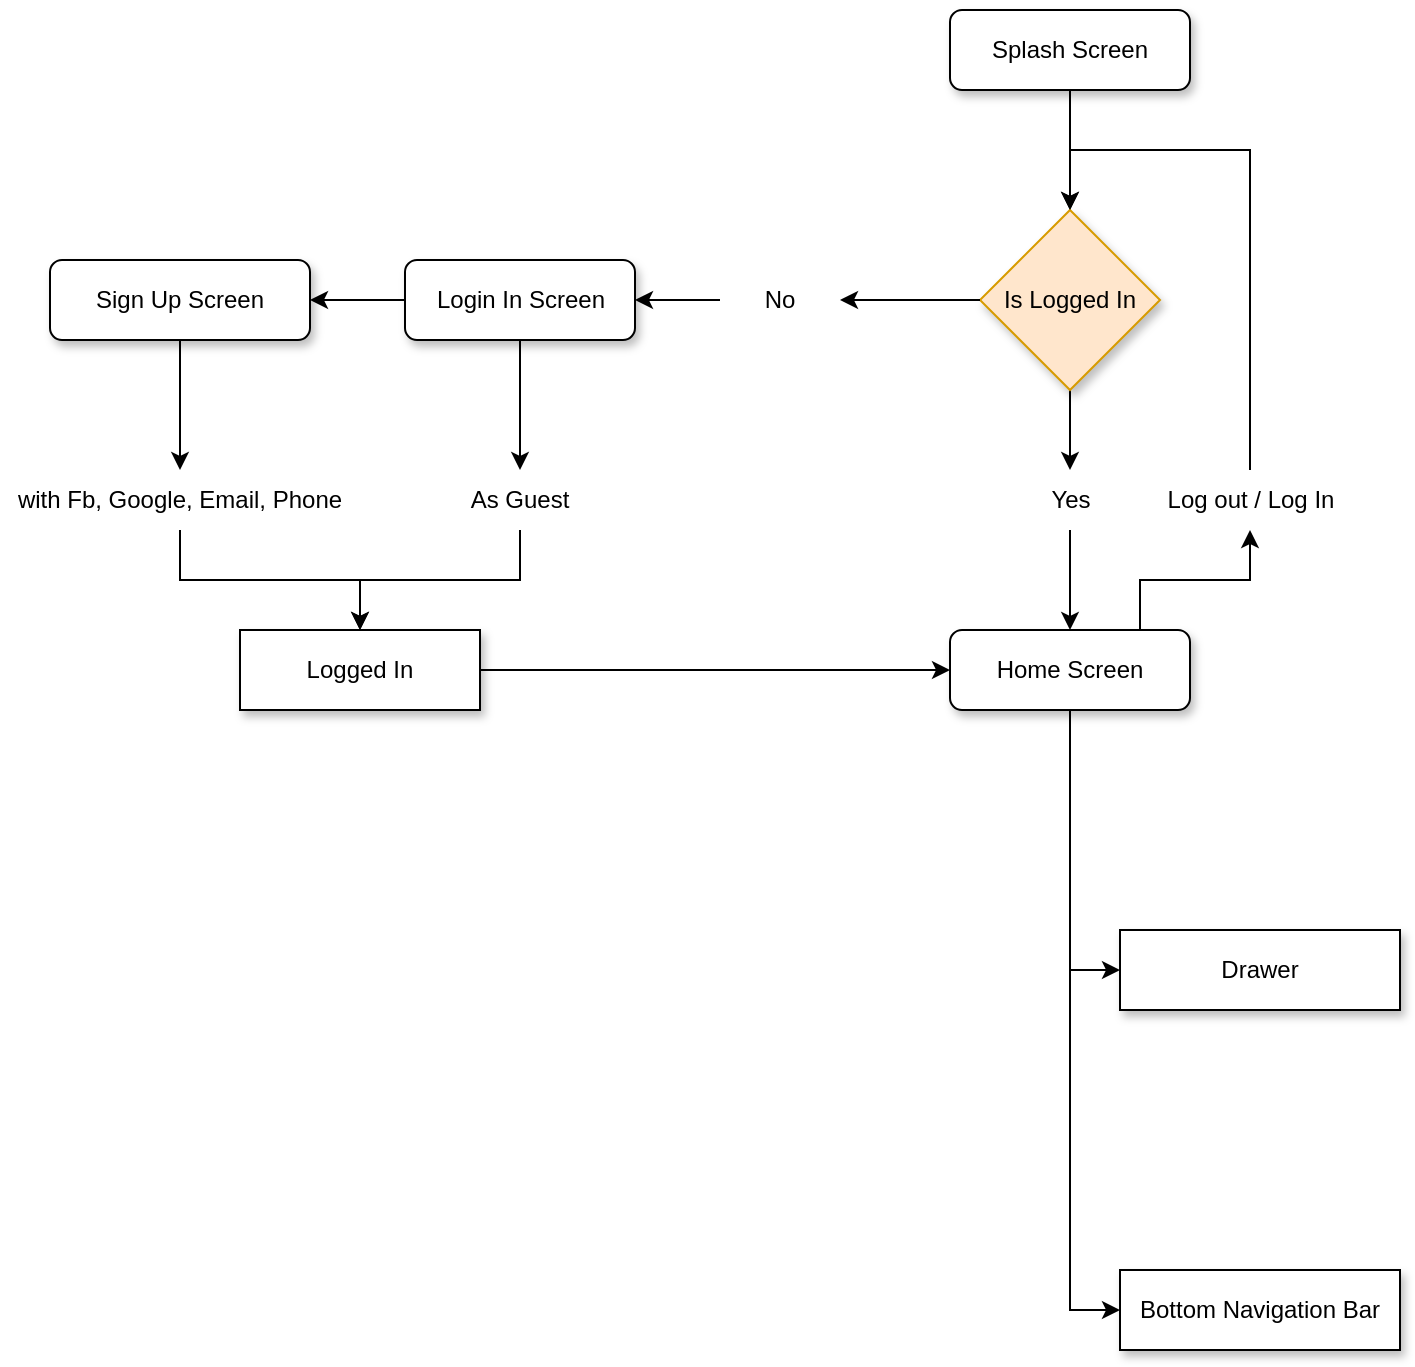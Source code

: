 <mxfile version="20.8.23" type="github">
  <diagram name="Page-1" id="FVCnzq7Pfp1O7wXHvF8z">
    <mxGraphModel dx="1687" dy="860" grid="1" gridSize="10" guides="1" tooltips="1" connect="1" arrows="1" fold="1" page="1" pageScale="1" pageWidth="3300" pageHeight="4681" math="0" shadow="0">
      <root>
        <mxCell id="0" />
        <mxCell id="1" parent="0" />
        <mxCell id="skyq9TSeOHwvdqSYxIAz-24" value="" style="edgeStyle=orthogonalEdgeStyle;rounded=0;orthogonalLoop=1;jettySize=auto;html=1;" parent="1" source="skyq9TSeOHwvdqSYxIAz-2" target="skyq9TSeOHwvdqSYxIAz-4" edge="1">
          <mxGeometry relative="1" as="geometry" />
        </mxCell>
        <mxCell id="skyq9TSeOHwvdqSYxIAz-2" value="Splash Screen" style="rounded=1;whiteSpace=wrap;html=1;shadow=1;" parent="1" vertex="1">
          <mxGeometry x="495" y="30" width="120" height="40" as="geometry" />
        </mxCell>
        <mxCell id="bAUtRxVBdTaGdka2P6OW-37" value="" style="edgeStyle=orthogonalEdgeStyle;rounded=0;orthogonalLoop=1;jettySize=auto;html=1;" edge="1" parent="1" source="skyq9TSeOHwvdqSYxIAz-4" target="bAUtRxVBdTaGdka2P6OW-36">
          <mxGeometry relative="1" as="geometry" />
        </mxCell>
        <mxCell id="skyq9TSeOHwvdqSYxIAz-4" value="Is Logged In" style="rhombus;whiteSpace=wrap;html=1;shadow=1;fillColor=#ffe6cc;strokeColor=#d79b00;" parent="1" vertex="1">
          <mxGeometry x="510" y="130" width="90" height="90" as="geometry" />
        </mxCell>
        <mxCell id="bAUtRxVBdTaGdka2P6OW-16" value="" style="edgeStyle=orthogonalEdgeStyle;rounded=0;orthogonalLoop=1;jettySize=auto;html=1;" edge="1" parent="1" source="skyq9TSeOHwvdqSYxIAz-6" target="skyq9TSeOHwvdqSYxIAz-14">
          <mxGeometry relative="1" as="geometry">
            <Array as="points">
              <mxPoint x="110" y="210" />
              <mxPoint x="110" y="210" />
            </Array>
          </mxGeometry>
        </mxCell>
        <mxCell id="skyq9TSeOHwvdqSYxIAz-6" value="Sign Up Screen" style="rounded=1;whiteSpace=wrap;html=1;shadow=1;" parent="1" vertex="1">
          <mxGeometry x="45" y="155" width="130" height="40" as="geometry" />
        </mxCell>
        <mxCell id="bAUtRxVBdTaGdka2P6OW-14" value="" style="edgeStyle=orthogonalEdgeStyle;rounded=0;orthogonalLoop=1;jettySize=auto;html=1;" edge="1" parent="1" source="skyq9TSeOHwvdqSYxIAz-7" target="skyq9TSeOHwvdqSYxIAz-6">
          <mxGeometry relative="1" as="geometry" />
        </mxCell>
        <mxCell id="bAUtRxVBdTaGdka2P6OW-15" value="" style="edgeStyle=orthogonalEdgeStyle;rounded=0;orthogonalLoop=1;jettySize=auto;html=1;" edge="1" parent="1" source="skyq9TSeOHwvdqSYxIAz-7" target="skyq9TSeOHwvdqSYxIAz-18">
          <mxGeometry relative="1" as="geometry" />
        </mxCell>
        <mxCell id="skyq9TSeOHwvdqSYxIAz-7" value="Login In Screen" style="rounded=1;whiteSpace=wrap;html=1;shadow=1;" parent="1" vertex="1">
          <mxGeometry x="222.5" y="155" width="115" height="40" as="geometry" />
        </mxCell>
        <mxCell id="skyq9TSeOHwvdqSYxIAz-9" value="" style="endArrow=classic;html=1;rounded=0;exitX=0;exitY=0.5;exitDx=0;exitDy=0;" parent="1" source="skyq9TSeOHwvdqSYxIAz-4" target="skyq9TSeOHwvdqSYxIAz-10" edge="1">
          <mxGeometry width="50" height="50" relative="1" as="geometry">
            <mxPoint x="300" y="370" as="sourcePoint" />
            <mxPoint x="410" y="270" as="targetPoint" />
          </mxGeometry>
        </mxCell>
        <mxCell id="bAUtRxVBdTaGdka2P6OW-13" value="" style="edgeStyle=orthogonalEdgeStyle;rounded=0;orthogonalLoop=1;jettySize=auto;html=1;" edge="1" parent="1" source="skyq9TSeOHwvdqSYxIAz-10" target="skyq9TSeOHwvdqSYxIAz-7">
          <mxGeometry relative="1" as="geometry" />
        </mxCell>
        <mxCell id="skyq9TSeOHwvdqSYxIAz-10" value="No" style="text;html=1;strokeColor=none;fillColor=none;align=center;verticalAlign=middle;whiteSpace=wrap;rounded=0;" parent="1" vertex="1">
          <mxGeometry x="380" y="160" width="60" height="30" as="geometry" />
        </mxCell>
        <mxCell id="bAUtRxVBdTaGdka2P6OW-20" value="" style="edgeStyle=orthogonalEdgeStyle;rounded=0;orthogonalLoop=1;jettySize=auto;html=1;" edge="1" parent="1" source="skyq9TSeOHwvdqSYxIAz-14" target="bAUtRxVBdTaGdka2P6OW-18">
          <mxGeometry relative="1" as="geometry" />
        </mxCell>
        <mxCell id="skyq9TSeOHwvdqSYxIAz-14" value="with Fb, Google, Email, Phone" style="text;html=1;strokeColor=none;fillColor=none;align=center;verticalAlign=middle;whiteSpace=wrap;rounded=0;" parent="1" vertex="1">
          <mxGeometry x="20" y="260" width="180" height="30" as="geometry" />
        </mxCell>
        <mxCell id="bAUtRxVBdTaGdka2P6OW-19" value="" style="edgeStyle=orthogonalEdgeStyle;rounded=0;orthogonalLoop=1;jettySize=auto;html=1;" edge="1" parent="1" source="skyq9TSeOHwvdqSYxIAz-18" target="bAUtRxVBdTaGdka2P6OW-18">
          <mxGeometry relative="1" as="geometry" />
        </mxCell>
        <mxCell id="skyq9TSeOHwvdqSYxIAz-18" value="As Guest" style="text;html=1;strokeColor=none;fillColor=none;align=center;verticalAlign=middle;whiteSpace=wrap;rounded=0;" parent="1" vertex="1">
          <mxGeometry x="250" y="260" width="60" height="30" as="geometry" />
        </mxCell>
        <mxCell id="bAUtRxVBdTaGdka2P6OW-43" style="edgeStyle=orthogonalEdgeStyle;rounded=0;orthogonalLoop=1;jettySize=auto;html=1;" edge="1" parent="1" source="skyq9TSeOHwvdqSYxIAz-21" target="bAUtRxVBdTaGdka2P6OW-32">
          <mxGeometry relative="1" as="geometry">
            <Array as="points">
              <mxPoint x="590" y="315" />
              <mxPoint x="645" y="315" />
            </Array>
          </mxGeometry>
        </mxCell>
        <mxCell id="bAUtRxVBdTaGdka2P6OW-49" style="edgeStyle=orthogonalEdgeStyle;rounded=0;orthogonalLoop=1;jettySize=auto;html=1;entryX=0;entryY=0.5;entryDx=0;entryDy=0;" edge="1" parent="1" source="skyq9TSeOHwvdqSYxIAz-21" target="bAUtRxVBdTaGdka2P6OW-45">
          <mxGeometry relative="1" as="geometry" />
        </mxCell>
        <mxCell id="bAUtRxVBdTaGdka2P6OW-50" style="edgeStyle=orthogonalEdgeStyle;rounded=0;orthogonalLoop=1;jettySize=auto;html=1;entryX=0;entryY=0.5;entryDx=0;entryDy=0;" edge="1" parent="1" source="skyq9TSeOHwvdqSYxIAz-21" target="bAUtRxVBdTaGdka2P6OW-46">
          <mxGeometry relative="1" as="geometry" />
        </mxCell>
        <mxCell id="skyq9TSeOHwvdqSYxIAz-21" value="Home Screen" style="rounded=1;whiteSpace=wrap;html=1;shadow=1;" parent="1" vertex="1">
          <mxGeometry x="495" y="340" width="120" height="40" as="geometry" />
        </mxCell>
        <mxCell id="bAUtRxVBdTaGdka2P6OW-23" style="edgeStyle=orthogonalEdgeStyle;rounded=0;orthogonalLoop=1;jettySize=auto;html=1;" edge="1" parent="1" source="bAUtRxVBdTaGdka2P6OW-18" target="skyq9TSeOHwvdqSYxIAz-21">
          <mxGeometry relative="1" as="geometry" />
        </mxCell>
        <mxCell id="bAUtRxVBdTaGdka2P6OW-18" value="Logged In" style="whiteSpace=wrap;html=1;shadow=1;" vertex="1" parent="1">
          <mxGeometry x="140" y="340" width="120" height="40" as="geometry" />
        </mxCell>
        <mxCell id="bAUtRxVBdTaGdka2P6OW-40" style="edgeStyle=orthogonalEdgeStyle;rounded=0;orthogonalLoop=1;jettySize=auto;html=1;entryX=0.5;entryY=0;entryDx=0;entryDy=0;" edge="1" parent="1" source="bAUtRxVBdTaGdka2P6OW-32" target="skyq9TSeOHwvdqSYxIAz-4">
          <mxGeometry relative="1" as="geometry">
            <Array as="points">
              <mxPoint x="645" y="100" />
              <mxPoint x="555" y="100" />
            </Array>
          </mxGeometry>
        </mxCell>
        <mxCell id="bAUtRxVBdTaGdka2P6OW-32" value="Log out / Log In" style="text;html=1;align=center;verticalAlign=middle;resizable=0;points=[];autosize=1;strokeColor=none;fillColor=none;" vertex="1" parent="1">
          <mxGeometry x="590" y="260" width="110" height="30" as="geometry" />
        </mxCell>
        <mxCell id="bAUtRxVBdTaGdka2P6OW-38" value="" style="edgeStyle=orthogonalEdgeStyle;rounded=0;orthogonalLoop=1;jettySize=auto;html=1;" edge="1" parent="1" source="bAUtRxVBdTaGdka2P6OW-36" target="skyq9TSeOHwvdqSYxIAz-21">
          <mxGeometry relative="1" as="geometry" />
        </mxCell>
        <mxCell id="bAUtRxVBdTaGdka2P6OW-36" value="Yes" style="text;html=1;align=center;verticalAlign=middle;resizable=0;points=[];autosize=1;strokeColor=none;fillColor=none;" vertex="1" parent="1">
          <mxGeometry x="535" y="260" width="40" height="30" as="geometry" />
        </mxCell>
        <mxCell id="bAUtRxVBdTaGdka2P6OW-45" value="Drawer" style="whiteSpace=wrap;html=1;shadow=1;" vertex="1" parent="1">
          <mxGeometry x="580" y="490" width="140" height="40" as="geometry" />
        </mxCell>
        <mxCell id="bAUtRxVBdTaGdka2P6OW-46" value="Bottom Navigation Bar" style="whiteSpace=wrap;html=1;shadow=1;" vertex="1" parent="1">
          <mxGeometry x="580" y="660" width="140" height="40" as="geometry" />
        </mxCell>
      </root>
    </mxGraphModel>
  </diagram>
</mxfile>
